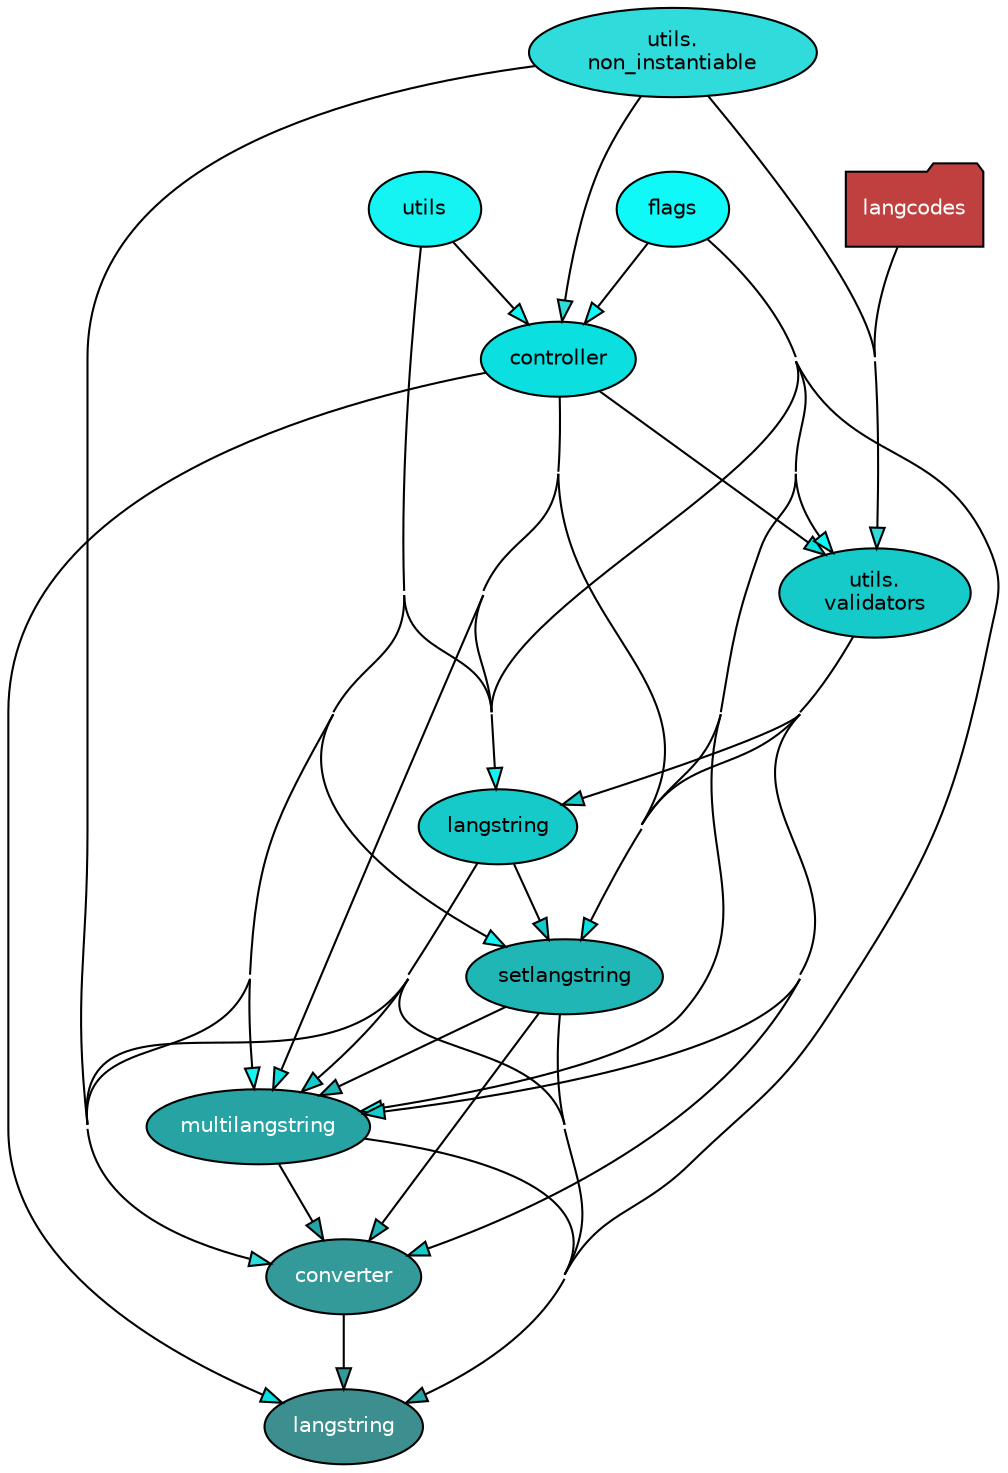 
digraph G {
    concentrate = true;

    rankdir = TB;
    node [style=filled,fillcolor="#ffffff",fontcolor="#000000",fontname=Helvetica,fontsize=10];

    langstring [fillcolor="#3d8f8f",fontcolor="#ffffff"];
    langstring_controller [fillcolor="#0bdfdf",label="controller"];
    langstring_converter [fillcolor="#339999",fontcolor="#ffffff",label="converter"];
    langstring_flags [fillcolor="#10f9f9",label="flags"];
    langstring_langstring [fillcolor="#16caca",label="langstring"];
    langstring_multilangstring [fillcolor="#28a3a3",fontcolor="#ffffff",label="multilangstring"];
    langstring_setlangstring [fillcolor="#20b6b6",label="setlangstring"];
    langstring_utils [fillcolor="#16f3f3",label="utils"];
    langstring_utils_non_instantiable [fillcolor="#2fdbdb",label="utils\.\nnon_instantiable"];
    langstring_utils_validators [fillcolor="#16caca",label="utils\.\nvalidators"];
    langcodes [fillcolor="#c04040",fontcolor="#ffffff",shape="folder"];
    langcodes -> langstring_utils_validators [fillcolor="#c04040",minlen="3"];
    langstring_controller -> langstring [fillcolor="#0bdfdf"];
    langstring_controller -> langstring_langstring [fillcolor="#0bdfdf"];
    langstring_controller -> langstring_multilangstring [fillcolor="#0bdfdf"];
    langstring_controller -> langstring_setlangstring [fillcolor="#0bdfdf"];
    langstring_controller -> langstring_utils_validators [fillcolor="#0bdfdf",minlen="2"];
    langstring_converter -> langstring [fillcolor="#339999"];
    langstring_flags -> langstring [fillcolor="#10f9f9"];
    langstring_flags -> langstring_controller [fillcolor="#10f9f9"];
    langstring_flags -> langstring_langstring [fillcolor="#10f9f9"];
    langstring_flags -> langstring_multilangstring [fillcolor="#10f9f9"];
    langstring_flags -> langstring_setlangstring [fillcolor="#10f9f9"];
    langstring_flags -> langstring_utils_validators [fillcolor="#10f9f9",minlen="2"];
    langstring_langstring -> langstring [fillcolor="#16caca"];
    langstring_langstring -> langstring_converter [fillcolor="#16caca"];
    langstring_langstring -> langstring_multilangstring [fillcolor="#16caca"];
    langstring_langstring -> langstring_setlangstring [fillcolor="#16caca"];
    langstring_multilangstring -> langstring [fillcolor="#28a3a3"];
    langstring_multilangstring -> langstring_converter [fillcolor="#28a3a3"];
    langstring_setlangstring -> langstring [fillcolor="#20b6b6"];
    langstring_setlangstring -> langstring_converter [fillcolor="#20b6b6"];
    langstring_setlangstring -> langstring_multilangstring [fillcolor="#20b6b6"];
    langstring_utils -> langstring_controller [fillcolor="#16f3f3"];
    langstring_utils -> langstring_converter [fillcolor="#16f3f3"];
    langstring_utils -> langstring_langstring [fillcolor="#16f3f3"];
    langstring_utils -> langstring_multilangstring [fillcolor="#16f3f3"];
    langstring_utils -> langstring_setlangstring [fillcolor="#16f3f3"];
    langstring_utils_non_instantiable -> langstring_controller [fillcolor="#2fdbdb",minlen="2"];
    langstring_utils_non_instantiable -> langstring_converter [fillcolor="#2fdbdb",minlen="2"];
    langstring_utils_non_instantiable -> langstring_utils_validators [fillcolor="#2fdbdb",weight="2"];
    langstring_utils_validators -> langstring_converter [fillcolor="#16caca",minlen="2"];
    langstring_utils_validators -> langstring_langstring [fillcolor="#16caca",minlen="2"];
    langstring_utils_validators -> langstring_multilangstring [fillcolor="#16caca",minlen="2"];
    langstring_utils_validators -> langstring_setlangstring [fillcolor="#16caca",minlen="2"];
}

